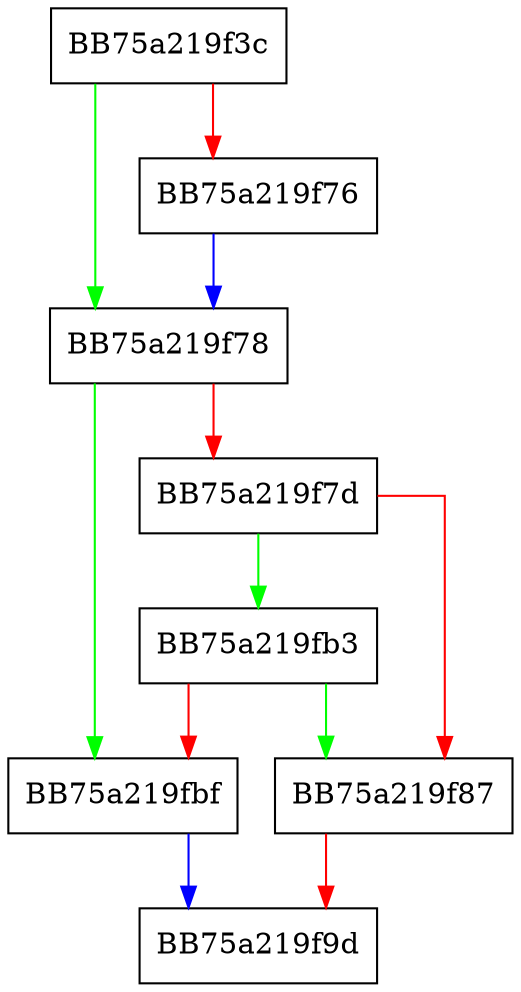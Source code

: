digraph __gpa_by_index_and_ordinal {
  node [shape="box"];
  graph [splines=ortho];
  BB75a219f3c -> BB75a219f78 [color="green"];
  BB75a219f3c -> BB75a219f76 [color="red"];
  BB75a219f76 -> BB75a219f78 [color="blue"];
  BB75a219f78 -> BB75a219fbf [color="green"];
  BB75a219f78 -> BB75a219f7d [color="red"];
  BB75a219f7d -> BB75a219fb3 [color="green"];
  BB75a219f7d -> BB75a219f87 [color="red"];
  BB75a219f87 -> BB75a219f9d [color="red"];
  BB75a219fb3 -> BB75a219f87 [color="green"];
  BB75a219fb3 -> BB75a219fbf [color="red"];
  BB75a219fbf -> BB75a219f9d [color="blue"];
}